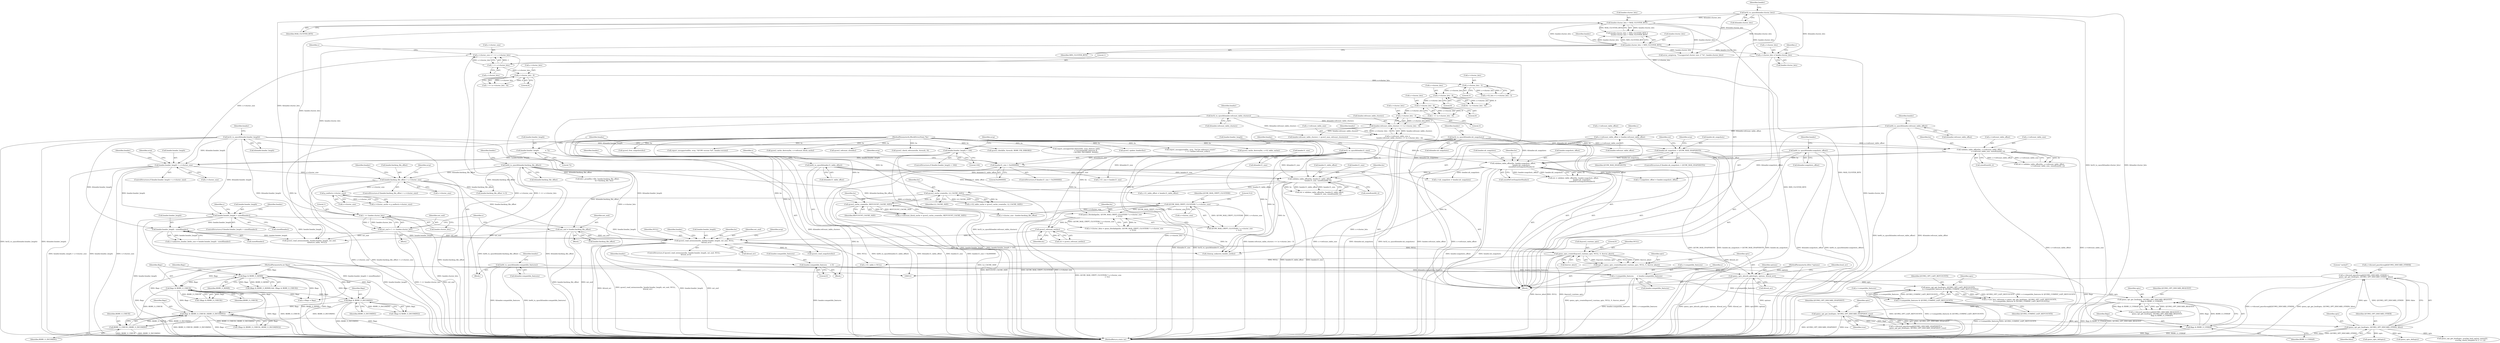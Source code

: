 digraph "1_qemu_6a83f8b5bec6f59e56cc49bd49e4c3f8f805d56f_0@array" {
"1001307" [label="(Call,s->discard_passthrough[QCOW2_DISCARD_OTHER] =\n        qemu_opt_get_bool(opts, QCOW2_OPT_DISCARD_OTHER, false))"];
"1001313" [label="(Call,qemu_opt_get_bool(opts, QCOW2_OPT_DISCARD_OTHER, false))"];
"1001303" [label="(Call,qemu_opt_get_bool(opts, QCOW2_OPT_DISCARD_SNAPSHOT, true))"];
"1001291" [label="(Call,qemu_opt_get_bool(opts, QCOW2_OPT_DISCARD_REQUEST,\n                          flags & BDRV_O_UNMAP))"];
"1001263" [label="(Call,qemu_opt_get_bool(opts, QCOW2_OPT_LAZY_REFCOUNTS,\n        (s->compatible_features & QCOW2_COMPAT_LAZY_REFCOUNTS)))"];
"1001243" [label="(Call,qemu_opts_absorb_qdict(opts, options, &local_err))"];
"1001234" [label="(Call,opts = qemu_opts_create(&qcow2_runtime_opts, NULL, 0, &error_abort))"];
"1001236" [label="(Call,qemu_opts_create(&qcow2_runtime_opts, NULL, 0, &error_abort))"];
"1001043" [label="(Call,qcow2_read_extensions(bs, header.header_length, ext_end, NULL,\n        &local_err))"];
"1001019" [label="(Call,qcow2_refcount_init(bs))"];
"1000997" [label="(Call,qemu_blockalign(bs, QCOW_MAX_CRYPT_CLUSTERS * s->cluster_size\n                                  + 512))"];
"1000982" [label="(Call,qcow2_cache_create(bs, REFCOUNT_CACHE_SIZE))"];
"1000975" [label="(Call,qcow2_cache_create(bs, L2_CACHE_SIZE))"];
"1000877" [label="(Call,validate_table_offset(bs, header.l1_table_offset,\n                                header.l1_size, sizeof(uint64_t)))"];
"1000787" [label="(Call,validate_table_offset(bs, header.snapshots_offset,\n                                header.nb_snapshots,\n                                sizeof(QCowSnapshotHeader)))"];
"1000751" [label="(Call,validate_table_offset(bs, s->refcount_table_offset,\n                                s->refcount_table_size, sizeof(uint64_t)))"];
"1000122" [label="(MethodParameterIn,BlockDriverState *bs)"];
"1000713" [label="(Call,s->refcount_table_offset = header.refcount_table_offset)"];
"1000219" [label="(Call,be64_to_cpus(&header.refcount_table_offset))"];
"1000720" [label="(Call,s->refcount_table_size =\n        header.refcount_table_clusters << (s->cluster_bits - 3))"];
"1000724" [label="(Call,header.refcount_table_clusters << (s->cluster_bits - 3))"];
"1000224" [label="(Call,be32_to_cpus(&header.refcount_table_clusters))"];
"1000728" [label="(Call,s->cluster_bits - 3)"];
"1000705" [label="(Call,s->cluster_bits - 8)"];
"1000693" [label="(Call,s->cluster_bits - 8)"];
"1000664" [label="(Call,s->cluster_bits - 3)"];
"1000332" [label="(Call,s->cluster_bits - 9)"];
"1000321" [label="(Call,1 << s->cluster_bits)"];
"1000310" [label="(Call,s->cluster_bits = header.cluster_bits)"];
"1000293" [label="(Call,header.cluster_bits > MAX_CLUSTER_BITS)"];
"1000199" [label="(Call,be32_to_cpus(&header.cluster_bits))"];
"1000288" [label="(Call,header.cluster_bits < MIN_CLUSTER_BITS)"];
"1000229" [label="(Call,be64_to_cpus(&header.snapshots_offset))"];
"1000234" [label="(Call,be32_to_cpus(&header.nb_snapshots))"];
"1000771" [label="(Call,header.nb_snapshots > QCOW_MAX_SNAPSHOTS)"];
"1000209" [label="(Call,be64_to_cpus(&header.l1_table_offset))"];
"1000214" [label="(Call,be32_to_cpus(&header.l1_size))"];
"1000807" [label="(Call,header.l1_size > 0x2000000)"];
"1001000" [label="(Call,QCOW_MAX_CRYPT_CLUSTERS * s->cluster_size)"];
"1000989" [label="(Call,g_malloc(s->cluster_size))"];
"1000480" [label="(Call,header.backing_file_offset > s->cluster_size)"];
"1000184" [label="(Call,be64_to_cpus(&header.backing_file_offset))"];
"1000412" [label="(Call,header.header_length > s->cluster_size)"];
"1000364" [label="(Call,header.header_length            = 72)"];
"1000397" [label="(Call,header.header_length < 104)"];
"1000391" [label="(Call,be32_to_cpus(&header.header_length))"];
"1000317" [label="(Call,s->cluster_size = 1 << s->cluster_bits)"];
"1000440" [label="(Call,header.header_length - sizeof(header))"];
"1000429" [label="(Call,header.header_length > sizeof(header))"];
"1000508" [label="(Call,ext_end = 1 << header.cluster_bits)"];
"1000510" [label="(Call,1 << header.cluster_bits)"];
"1000501" [label="(Call,ext_end = header.backing_file_offset)"];
"1000123" [label="(MethodParameterIn,QDict *options)"];
"1001266" [label="(Call,s->compatible_features & QCOW2_COMPAT_LAZY_REFCOUNTS)"];
"1000522" [label="(Call,s->compatible_features      = header.compatible_features)"];
"1000376" [label="(Call,be64_to_cpus(&header.compatible_features))"];
"1000349" [label="(Call,header.compatible_features      = 0)"];
"1001294" [label="(Call,flags & BDRV_O_UNMAP)"];
"1001197" [label="(Call,flags & (BDRV_O_CHECK | BDRV_O_INCOMING))"];
"1001162" [label="(Call,flags & BDRV_O_INCOMING)"];
"1000124" [label="(MethodParameterIn,int flags)"];
"1000585" [label="(Call,flags & BDRV_O_CHECK)"];
"1000581" [label="(Call,flags & BDRV_O_RDWR)"];
"1001199" [label="(Call,BDRV_O_CHECK | BDRV_O_INCOMING)"];
"1000697" [label="(Literal,8)"];
"1001017" [label="(Call,ret = qcow2_refcount_init(bs))"];
"1000219" [label="(Call,be64_to_cpus(&header.refcount_table_offset))"];
"1001237" [label="(Call,&qcow2_runtime_opts)"];
"1001054" [label="(Identifier,errp)"];
"1000501" [label="(Call,ext_end = header.backing_file_offset)"];
"1001005" [label="(Literal,512)"];
"1001363" [label="(Call,qemu_opts_del(opts))"];
"1001263" [label="(Call,qemu_opt_get_bool(opts, QCOW2_OPT_LAZY_REFCOUNTS,\n        (s->compatible_features & QCOW2_COMPAT_LAZY_REFCOUNTS)))"];
"1001292" [label="(Identifier,opts)"];
"1000604" [label="(Call,report_unsupported(bs, errp, \"%d bit reference counts\",\n                           1 << header.refcount_order))"];
"1000392" [label="(Call,&header.header_length)"];
"1000384" [label="(Identifier,header)"];
"1000484" [label="(Call,s->cluster_size)"];
"1000482" [label="(Identifier,header)"];
"1001197" [label="(Call,flags & (BDRV_O_CHECK | BDRV_O_INCOMING))"];
"1001201" [label="(Identifier,BDRV_O_INCOMING)"];
"1000498" [label="(Identifier,header)"];
"1000199" [label="(Call,be32_to_cpus(&header.cluster_bits))"];
"1000232" [label="(Identifier,header)"];
"1000725" [label="(Call,header.refcount_table_clusters)"];
"1000297" [label="(Identifier,MAX_CLUSTER_BITS)"];
"1001438" [label="(Call,cleanup_unknown_header_ext(bs))"];
"1000772" [label="(Call,header.nb_snapshots)"];
"1000192" [label="(Identifier,header)"];
"1000584" [label="(Call,!(flags & BDRV_O_CHECK))"];
"1000229" [label="(Call,be64_to_cpus(&header.snapshots_offset))"];
"1001291" [label="(Call,qemu_opt_get_bool(opts, QCOW2_OPT_DISCARD_REQUEST,\n                          flags & BDRV_O_UNMAP))"];
"1001458" [label="(Call,qcow2_cache_destroy(bs, s->l2_table_cache))"];
"1000691" [label="(Call,62 - (s->cluster_bits - 8))"];
"1000292" [label="(Identifier,MIN_CLUSTER_BITS)"];
"1000377" [label="(Call,&header.compatible_features)"];
"1000875" [label="(Call,ret = validate_table_offset(bs, header.l1_table_offset,\n                                header.l1_size, sizeof(uint64_t)))"];
"1001050" [label="(Call,&local_err)"];
"1000717" [label="(Call,header.refcount_table_offset)"];
"1001240" [label="(Literal,0)"];
"1000795" [label="(Call,sizeof(QCowSnapshotHeader))"];
"1000441" [label="(Call,header.header_length)"];
"1000391" [label="(Call,be32_to_cpus(&header.header_length))"];
"1001270" [label="(Identifier,QCOW2_COMPAT_LAZY_REFCOUNTS)"];
"1000440" [label="(Call,header.header_length - sizeof(header))"];
"1000396" [label="(ControlStructure,if (header.header_length < 104))"];
"1000398" [label="(Call,header.header_length)"];
"1000230" [label="(Call,&header.snapshots_offset)"];
"1000882" [label="(Call,header.l1_size)"];
"1001049" [label="(Identifier,NULL)"];
"1001440" [label="(Call,qcow2_free_snapshots(bs))"];
"1000222" [label="(Identifier,header)"];
"1000349" [label="(Call,header.compatible_features      = 0)"];
"1001235" [label="(Identifier,opts)"];
"1000587" [label="(Identifier,BDRV_O_CHECK)"];
"1000582" [label="(Identifier,flags)"];
"1000756" [label="(Call,s->refcount_table_size)"];
"1001483" [label="(MethodReturn,static int)"];
"1000512" [label="(Call,header.cluster_bits)"];
"1000438" [label="(Identifier,s)"];
"1000789" [label="(Call,header.snapshots_offset)"];
"1000508" [label="(Call,ext_end = 1 << header.cluster_bits)"];
"1000771" [label="(Call,header.nb_snapshots > QCOW_MAX_SNAPSHOTS)"];
"1000479" [label="(ControlStructure,if (header.backing_file_offset > s->cluster_size))"];
"1000436" [label="(Call,s->unknown_header_fields_size = header.header_length - sizeof(header))"];
"1000356" [label="(Identifier,header)"];
"1000982" [label="(Call,qcow2_cache_create(bs, REFCOUNT_CACHE_SIZE))"];
"1001012" [label="(Call,s->flags = flags)"];
"1001196" [label="(Call,!(flags & (BDRV_O_CHECK | BDRV_O_INCOMING)))"];
"1000580" [label="(Call,(flags & BDRV_O_RDWR) && !(flags & BDRV_O_CHECK))"];
"1000123" [label="(MethodParameterIn,QDict *options)"];
"1000293" [label="(Call,header.cluster_bits > MAX_CLUSTER_BITS)"];
"1000522" [label="(Call,s->compatible_features      = header.compatible_features)"];
"1000734" [label="(Call,header.refcount_table_clusters > qcow2_max_refcount_clusters(s))"];
"1000806" [label="(ControlStructure,if (header.l1_size > 0x2000000))"];
"1000185" [label="(Call,&header.backing_file_offset)"];
"1000531" [label="(Identifier,s)"];
"1001308" [label="(Call,s->discard_passthrough[QCOW2_DISCARD_OTHER])"];
"1000430" [label="(Call,header.header_length)"];
"1000759" [label="(Call,sizeof(uint64_t))"];
"1000736" [label="(Identifier,header)"];
"1000288" [label="(Call,header.cluster_bits < MIN_CLUSTER_BITS)"];
"1000693" [label="(Call,s->cluster_bits - 8)"];
"1000732" [label="(Literal,3)"];
"1000814" [label="(Identifier,errp)"];
"1001264" [label="(Identifier,opts)"];
"1000294" [label="(Call,header.cluster_bits)"];
"1001163" [label="(Identifier,flags)"];
"1001244" [label="(Identifier,opts)"];
"1000328" [label="(Identifier,s)"];
"1000978" [label="(Call,s->refcount_block_cache = qcow2_cache_create(bs, REFCOUNT_CACHE_SIZE))"];
"1000376" [label="(Call,be64_to_cpus(&header.compatible_features))"];
"1000811" [label="(Literal,0x2000000)"];
"1000660" [label="(Call,s->l2_bits = s->cluster_bits - 3)"];
"1001019" [label="(Call,qcow2_refcount_init(bs))"];
"1000299" [label="(Call,error_setg(errp, \"Unsupported cluster size: 2^%i\", header.cluster_bits))"];
"1001000" [label="(Call,QCOW_MAX_CRYPT_CLUSTERS * s->cluster_size)"];
"1000364" [label="(Call,header.header_length            = 72)"];
"1000714" [label="(Call,s->refcount_table_offset)"];
"1000709" [label="(Literal,8)"];
"1000318" [label="(Call,s->cluster_size)"];
"1000971" [label="(Call,s->l2_table_cache = qcow2_cache_create(bs, L2_CACHE_SIZE))"];
"1000412" [label="(Call,header.header_length > s->cluster_size)"];
"1000368" [label="(Literal,72)"];
"1000510" [label="(Call,1 << header.cluster_bits)"];
"1001243" [label="(Call,qemu_opts_absorb_qdict(opts, options, &local_err))"];
"1000323" [label="(Call,s->cluster_bits)"];
"1000523" [label="(Call,s->compatible_features)"];
"1000503" [label="(Call,header.backing_file_offset)"];
"1000350" [label="(Call,header.compatible_features)"];
"1001064" [label="(Identifier,header)"];
"1000184" [label="(Call,be64_to_cpus(&header.backing_file_offset))"];
"1000722" [label="(Identifier,s)"];
"1000878" [label="(Identifier,bs)"];
"1000411" [label="(ControlStructure,if (header.header_length > s->cluster_size))"];
"1001295" [label="(Identifier,flags)"];
"1000752" [label="(Identifier,bs)"];
"1001307" [label="(Call,s->discard_passthrough[QCOW2_DISCARD_OTHER] =\n        qemu_opt_get_bool(opts, QCOW2_OPT_DISCARD_OTHER, false))"];
"1000399" [label="(Identifier,header)"];
"1000343" [label="(Block,)"];
"1000826" [label="(Call,s->l1_size = header.l1_size)"];
"1000287" [label="(Call,header.cluster_bits < MIN_CLUSTER_BITS ||\n        header.cluster_bits > MAX_CLUSTER_BITS)"];
"1000126" [label="(Block,)"];
"1001401" [label="(Call,qemu_opts_del(opts))"];
"1000770" [label="(ControlStructure,if (header.nb_snapshots > QCOW_MAX_SNAPSHOTS))"];
"1001132" [label="(Call,s->nb_snapshots = header.nb_snapshots)"];
"1000526" [label="(Call,header.compatible_features)"];
"1000207" [label="(Identifier,header)"];
"1000332" [label="(Call,s->cluster_bits - 9)"];
"1000235" [label="(Call,&header.nb_snapshots)"];
"1000237" [label="(Identifier,header)"];
"1000267" [label="(Call,report_unsupported(bs, errp, \"QCOW version %d\", header.version))"];
"1001246" [label="(Call,&local_err)"];
"1001306" [label="(Identifier,true)"];
"1000989" [label="(Call,g_malloc(s->cluster_size))"];
"1000975" [label="(Call,qcow2_cache_create(bs, L2_CACHE_SIZE))"];
"1000333" [label="(Call,s->cluster_bits)"];
"1001045" [label="(Call,header.header_length)"];
"1001468" [label="(Call,qcow2_cache_destroy(bs, s->refcount_block_cache))"];
"1000421" [label="(Identifier,errp)"];
"1001198" [label="(Identifier,flags)"];
"1001303" [label="(Call,qemu_opt_get_bool(opts, QCOW2_OPT_DISCARD_SNAPSHOT, true))"];
"1001265" [label="(Identifier,QCOW2_OPT_LAZY_REFCOUNTS)"];
"1001317" [label="(Literal,\"cached\")"];
"1001249" [label="(Identifier,local_err)"];
"1001239" [label="(Identifier,NULL)"];
"1001442" [label="(Call,qcow2_refcount_close(bs))"];
"1000224" [label="(Call,be32_to_cpus(&header.refcount_table_clusters))"];
"1000217" [label="(Identifier,header)"];
"1001426" [label="(Call,qcow2_check_refcounts(bs, &result, 0))"];
"1000401" [label="(Literal,104)"];
"1000507" [label="(Block,)"];
"1001199" [label="(Call,BDRV_O_CHECK | BDRV_O_INCOMING)"];
"1000792" [label="(Call,header.nb_snapshots)"];
"1000999" [label="(Call,QCOW_MAX_CRYPT_CLUSTERS * s->cluster_size\n                                  + 512)"];
"1000295" [label="(Identifier,header)"];
"1000370" [label="(Block,)"];
"1000225" [label="(Call,&header.refcount_table_clusters)"];
"1001297" [label="(Call,s->discard_passthrough[QCOW2_DISCARD_SNAPSHOT] =\n        qemu_opt_get_bool(opts, QCOW2_OPT_DISCARD_SNAPSHOT, true))"];
"1000311" [label="(Call,s->cluster_bits)"];
"1000215" [label="(Call,&header.l1_size)"];
"1000753" [label="(Call,s->refcount_table_offset)"];
"1001001" [label="(Identifier,QCOW_MAX_CRYPT_CLUSTERS)"];
"1000481" [label="(Call,header.backing_file_offset)"];
"1000413" [label="(Call,header.header_length)"];
"1000317" [label="(Call,s->cluster_size = 1 << s->cluster_bits)"];
"1001043" [label="(Call,qcow2_read_extensions(bs, header.header_length, ext_end, NULL,\n        &local_err))"];
"1000122" [label="(MethodParameterIn,BlockDriverState *bs)"];
"1001266" [label="(Call,s->compatible_features & QCOW2_COMPAT_LAZY_REFCOUNTS)"];
"1000786" [label="(Identifier,ret)"];
"1000808" [label="(Call,header.l1_size)"];
"1001296" [label="(Identifier,BDRV_O_UNMAP)"];
"1001044" [label="(Identifier,bs)"];
"1000209" [label="(Call,be64_to_cpus(&header.l1_table_offset))"];
"1000668" [label="(Literal,3)"];
"1000828" [label="(Identifier,s)"];
"1000480" [label="(Call,header.backing_file_offset > s->cluster_size)"];
"1000200" [label="(Call,&header.cluster_bits)"];
"1000713" [label="(Call,s->refcount_table_offset = header.refcount_table_offset)"];
"1000314" [label="(Call,header.cluster_bits)"];
"1001200" [label="(Identifier,BDRV_O_CHECK)"];
"1000330" [label="(Call,1 << (s->cluster_bits - 9))"];
"1001042" [label="(ControlStructure,if (qcow2_read_extensions(bs, header.header_length, ext_end, NULL,\n        &local_err)))"];
"1000729" [label="(Call,s->cluster_bits)"];
"1000322" [label="(Literal,1)"];
"1000585" [label="(Call,flags & BDRV_O_CHECK)"];
"1001313" [label="(Call,qemu_opt_get_bool(opts, QCOW2_OPT_DISCARD_OTHER, false))"];
"1001141" [label="(Call,qcow2_read_snapshots(bs))"];
"1001259" [label="(Call,s->use_lazy_refcounts = qemu_opt_get_bool(opts, QCOW2_OPT_LAZY_REFCOUNTS,\n        (s->compatible_features & QCOW2_COMPAT_LAZY_REFCOUNTS)))"];
"1000547" [label="(Call,qcow2_read_extensions(bs, header.header_length, ext_end,\n                              &feature_table, NULL))"];
"1000583" [label="(Identifier,BDRV_O_RDWR)"];
"1000310" [label="(Call,s->cluster_bits = header.cluster_bits)"];
"1000807" [label="(Call,header.l1_size > 0x2000000)"];
"1000429" [label="(Call,header.header_length > sizeof(header))"];
"1000778" [label="(Identifier,errp)"];
"1000775" [label="(Identifier,QCOW_MAX_SNAPSHOTS)"];
"1000983" [label="(Identifier,bs)"];
"1001314" [label="(Identifier,opts)"];
"1001293" [label="(Identifier,QCOW2_OPT_DISCARD_REQUEST)"];
"1000220" [label="(Call,&header.refcount_table_offset)"];
"1000896" [label="(Call,s->l1_table_offset = header.l1_table_offset)"];
"1001218" [label="(Call,qcow2_check(bs, &result, BDRV_FIX_ERRORS))"];
"1001390" [label="(Call,qemu_opt_get_bool(opts, overlap_bool_option_names[i],\n                              overlap_check_template & (1 << i)))"];
"1001294" [label="(Call,flags & BDRV_O_UNMAP)"];
"1001002" [label="(Call,s->cluster_size)"];
"1001164" [label="(Identifier,BDRV_O_INCOMING)"];
"1001236" [label="(Call,qemu_opts_create(&qcow2_runtime_opts, NULL, 0, &error_abort))"];
"1000581" [label="(Call,flags & BDRV_O_RDWR)"];
"1000728" [label="(Call,s->cluster_bits - 3)"];
"1000977" [label="(Identifier,L2_CACHE_SIZE)"];
"1000431" [label="(Identifier,header)"];
"1001245" [label="(Identifier,options)"];
"1000586" [label="(Identifier,flags)"];
"1001315" [label="(Identifier,QCOW2_OPT_DISCARD_OTHER)"];
"1000665" [label="(Call,s->cluster_bits)"];
"1000509" [label="(Identifier,ext_end)"];
"1000234" [label="(Call,be32_to_cpus(&header.nb_snapshots))"];
"1000124" [label="(MethodParameterIn,int flags)"];
"1001234" [label="(Call,opts = qemu_opts_create(&qcow2_runtime_opts, NULL, 0, &error_abort))"];
"1000877" [label="(Call,validate_table_offset(bs, header.l1_table_offset,\n                                header.l1_size, sizeof(uint64_t)))"];
"1000705" [label="(Call,s->cluster_bits - 8)"];
"1001096" [label="(Call,bdrv_pread(bs->file, header.backing_file_offset,\n                         bs->backing_file, len))"];
"1000397" [label="(Call,header.header_length < 104)"];
"1000976" [label="(Identifier,bs)"];
"1001125" [label="(Call,s->snapshots_offset = header.snapshots_offset)"];
"1000749" [label="(Call,ret = validate_table_offset(bs, s->refcount_table_offset,\n                                s->refcount_table_size, sizeof(uint64_t)))"];
"1000706" [label="(Call,s->cluster_bits)"];
"1000433" [label="(Call,sizeof(header))"];
"1000365" [label="(Call,header.header_length)"];
"1000984" [label="(Identifier,REFCOUNT_CACHE_SIZE)"];
"1000785" [label="(Call,ret = validate_table_offset(bs, header.snapshots_offset,\n                                header.nb_snapshots,\n                                sizeof(QCowSnapshotHeader)))"];
"1000720" [label="(Call,s->refcount_table_size =\n        header.refcount_table_clusters << (s->cluster_bits - 3))"];
"1001161" [label="(Call,!(flags & BDRV_O_INCOMING))"];
"1001304" [label="(Identifier,opts)"];
"1000416" [label="(Call,s->cluster_size)"];
"1000500" [label="(Block,)"];
"1001448" [label="(Call,s->l1_table = NULL)"];
"1000214" [label="(Call,be32_to_cpus(&header.l1_size))"];
"1000751" [label="(Call,validate_table_offset(bs, s->refcount_table_offset,\n                                s->refcount_table_size, sizeof(uint64_t)))"];
"1000724" [label="(Call,header.refcount_table_clusters << (s->cluster_bits - 3))"];
"1000664" [label="(Call,s->cluster_bits - 3)"];
"1000517" [label="(Identifier,s)"];
"1000990" [label="(Call,s->cluster_size)"];
"1000444" [label="(Call,sizeof(header))"];
"1000242" [label="(Identifier,header)"];
"1000556" [label="(Call,report_unsupported_feature(bs, errp, feature_table,\n                                   s->incompatible_features &\n                                   ~QCOW2_INCOMPAT_MASK))"];
"1000489" [label="(Identifier,errp)"];
"1000879" [label="(Call,header.l1_table_offset)"];
"1000788" [label="(Identifier,bs)"];
"1000511" [label="(Literal,1)"];
"1000502" [label="(Identifier,ext_end)"];
"1000210" [label="(Call,&header.l1_table_offset)"];
"1001176" [label="(Call,qcow2_update_header(bs))"];
"1000787" [label="(Call,validate_table_offset(bs, header.snapshots_offset,\n                                header.nb_snapshots,\n                                sizeof(QCowSnapshotHeader)))"];
"1000289" [label="(Call,header.cluster_bits)"];
"1000885" [label="(Call,sizeof(uint64_t))"];
"1000694" [label="(Call,s->cluster_bits)"];
"1000404" [label="(Identifier,errp)"];
"1000721" [label="(Call,s->refcount_table_size)"];
"1001020" [label="(Identifier,bs)"];
"1000428" [label="(ControlStructure,if (header.header_length > sizeof(header)))"];
"1001267" [label="(Call,s->compatible_features)"];
"1000227" [label="(Identifier,header)"];
"1001305" [label="(Identifier,QCOW2_OPT_DISCARD_SNAPSHOT)"];
"1000703" [label="(Call,1 << (s->cluster_bits - 8))"];
"1000985" [label="(Call,s->cluster_cache = g_malloc(s->cluster_size))"];
"1001062" [label="(Call,header.backing_file_offset != 0)"];
"1001162" [label="(Call,flags & BDRV_O_INCOMING)"];
"1001316" [label="(Identifier,false)"];
"1001285" [label="(Call,s->discard_passthrough[QCOW2_DISCARD_REQUEST] =\n        qemu_opt_get_bool(opts, QCOW2_OPT_DISCARD_REQUEST,\n                          flags & BDRV_O_UNMAP))"];
"1000321" [label="(Call,1 << s->cluster_bits)"];
"1000997" [label="(Call,qemu_blockalign(bs, QCOW_MAX_CRYPT_CLUSTERS * s->cluster_size\n                                  + 512))"];
"1000319" [label="(Identifier,s)"];
"1001048" [label="(Identifier,ext_end)"];
"1000414" [label="(Identifier,header)"];
"1000336" [label="(Literal,9)"];
"1000993" [label="(Call,s->cluster_data = qemu_blockalign(bs, QCOW_MAX_CRYPT_CLUSTERS * s->cluster_size\n                                  + 512))"];
"1000353" [label="(Literal,0)"];
"1000998" [label="(Identifier,bs)"];
"1001078" [label="(Call,s->cluster_size - header.backing_file_offset)"];
"1001241" [label="(Call,&error_abort)"];
"1001307" -> "1000126"  [label="AST: "];
"1001307" -> "1001313"  [label="CFG: "];
"1001308" -> "1001307"  [label="AST: "];
"1001313" -> "1001307"  [label="AST: "];
"1001317" -> "1001307"  [label="CFG: "];
"1001307" -> "1001483"  [label="DDG: qemu_opt_get_bool(opts, QCOW2_OPT_DISCARD_OTHER, false)"];
"1001307" -> "1001483"  [label="DDG: s->discard_passthrough[QCOW2_DISCARD_OTHER]"];
"1001313" -> "1001307"  [label="DDG: opts"];
"1001313" -> "1001307"  [label="DDG: QCOW2_OPT_DISCARD_OTHER"];
"1001313" -> "1001307"  [label="DDG: false"];
"1001313" -> "1001316"  [label="CFG: "];
"1001314" -> "1001313"  [label="AST: "];
"1001315" -> "1001313"  [label="AST: "];
"1001316" -> "1001313"  [label="AST: "];
"1001313" -> "1001483"  [label="DDG: false"];
"1001313" -> "1001483"  [label="DDG: QCOW2_OPT_DISCARD_OTHER"];
"1001303" -> "1001313"  [label="DDG: opts"];
"1001313" -> "1001363"  [label="DDG: opts"];
"1001313" -> "1001390"  [label="DDG: opts"];
"1001313" -> "1001401"  [label="DDG: opts"];
"1001303" -> "1001297"  [label="AST: "];
"1001303" -> "1001306"  [label="CFG: "];
"1001304" -> "1001303"  [label="AST: "];
"1001305" -> "1001303"  [label="AST: "];
"1001306" -> "1001303"  [label="AST: "];
"1001297" -> "1001303"  [label="CFG: "];
"1001303" -> "1001483"  [label="DDG: QCOW2_OPT_DISCARD_SNAPSHOT"];
"1001303" -> "1001483"  [label="DDG: true"];
"1001303" -> "1001297"  [label="DDG: opts"];
"1001303" -> "1001297"  [label="DDG: QCOW2_OPT_DISCARD_SNAPSHOT"];
"1001303" -> "1001297"  [label="DDG: true"];
"1001291" -> "1001303"  [label="DDG: opts"];
"1001291" -> "1001285"  [label="AST: "];
"1001291" -> "1001294"  [label="CFG: "];
"1001292" -> "1001291"  [label="AST: "];
"1001293" -> "1001291"  [label="AST: "];
"1001294" -> "1001291"  [label="AST: "];
"1001285" -> "1001291"  [label="CFG: "];
"1001291" -> "1001483"  [label="DDG: flags & BDRV_O_UNMAP"];
"1001291" -> "1001483"  [label="DDG: QCOW2_OPT_DISCARD_REQUEST"];
"1001291" -> "1001285"  [label="DDG: opts"];
"1001291" -> "1001285"  [label="DDG: QCOW2_OPT_DISCARD_REQUEST"];
"1001291" -> "1001285"  [label="DDG: flags & BDRV_O_UNMAP"];
"1001263" -> "1001291"  [label="DDG: opts"];
"1001294" -> "1001291"  [label="DDG: flags"];
"1001294" -> "1001291"  [label="DDG: BDRV_O_UNMAP"];
"1001263" -> "1001259"  [label="AST: "];
"1001263" -> "1001266"  [label="CFG: "];
"1001264" -> "1001263"  [label="AST: "];
"1001265" -> "1001263"  [label="AST: "];
"1001266" -> "1001263"  [label="AST: "];
"1001259" -> "1001263"  [label="CFG: "];
"1001263" -> "1001483"  [label="DDG: QCOW2_OPT_LAZY_REFCOUNTS"];
"1001263" -> "1001483"  [label="DDG: s->compatible_features & QCOW2_COMPAT_LAZY_REFCOUNTS"];
"1001263" -> "1001259"  [label="DDG: opts"];
"1001263" -> "1001259"  [label="DDG: QCOW2_OPT_LAZY_REFCOUNTS"];
"1001263" -> "1001259"  [label="DDG: s->compatible_features & QCOW2_COMPAT_LAZY_REFCOUNTS"];
"1001243" -> "1001263"  [label="DDG: opts"];
"1001266" -> "1001263"  [label="DDG: s->compatible_features"];
"1001266" -> "1001263"  [label="DDG: QCOW2_COMPAT_LAZY_REFCOUNTS"];
"1001243" -> "1000126"  [label="AST: "];
"1001243" -> "1001246"  [label="CFG: "];
"1001244" -> "1001243"  [label="AST: "];
"1001245" -> "1001243"  [label="AST: "];
"1001246" -> "1001243"  [label="AST: "];
"1001249" -> "1001243"  [label="CFG: "];
"1001243" -> "1001483"  [label="DDG: qemu_opts_absorb_qdict(opts, options, &local_err)"];
"1001243" -> "1001483"  [label="DDG: &local_err"];
"1001243" -> "1001483"  [label="DDG: opts"];
"1001243" -> "1001483"  [label="DDG: options"];
"1001234" -> "1001243"  [label="DDG: opts"];
"1000123" -> "1001243"  [label="DDG: options"];
"1001043" -> "1001243"  [label="DDG: &local_err"];
"1001234" -> "1000126"  [label="AST: "];
"1001234" -> "1001236"  [label="CFG: "];
"1001235" -> "1001234"  [label="AST: "];
"1001236" -> "1001234"  [label="AST: "];
"1001244" -> "1001234"  [label="CFG: "];
"1001234" -> "1001483"  [label="DDG: qemu_opts_create(&qcow2_runtime_opts, NULL, 0, &error_abort)"];
"1001236" -> "1001234"  [label="DDG: &qcow2_runtime_opts"];
"1001236" -> "1001234"  [label="DDG: NULL"];
"1001236" -> "1001234"  [label="DDG: 0"];
"1001236" -> "1001234"  [label="DDG: &error_abort"];
"1001236" -> "1001241"  [label="CFG: "];
"1001237" -> "1001236"  [label="AST: "];
"1001239" -> "1001236"  [label="AST: "];
"1001240" -> "1001236"  [label="AST: "];
"1001241" -> "1001236"  [label="AST: "];
"1001236" -> "1001483"  [label="DDG: NULL"];
"1001236" -> "1001483"  [label="DDG: &qcow2_runtime_opts"];
"1001236" -> "1001483"  [label="DDG: &error_abort"];
"1001043" -> "1001236"  [label="DDG: NULL"];
"1001236" -> "1001448"  [label="DDG: NULL"];
"1001043" -> "1001042"  [label="AST: "];
"1001043" -> "1001050"  [label="CFG: "];
"1001044" -> "1001043"  [label="AST: "];
"1001045" -> "1001043"  [label="AST: "];
"1001048" -> "1001043"  [label="AST: "];
"1001049" -> "1001043"  [label="AST: "];
"1001050" -> "1001043"  [label="AST: "];
"1001054" -> "1001043"  [label="CFG: "];
"1001064" -> "1001043"  [label="CFG: "];
"1001043" -> "1001483"  [label="DDG: header.header_length"];
"1001043" -> "1001483"  [label="DDG: ext_end"];
"1001043" -> "1001483"  [label="DDG: &local_err"];
"1001043" -> "1001483"  [label="DDG: qcow2_read_extensions(bs, header.header_length, ext_end, NULL,\n        &local_err)"];
"1001019" -> "1001043"  [label="DDG: bs"];
"1000122" -> "1001043"  [label="DDG: bs"];
"1000391" -> "1001043"  [label="DDG: &header.header_length"];
"1000440" -> "1001043"  [label="DDG: header.header_length"];
"1000429" -> "1001043"  [label="DDG: header.header_length"];
"1000508" -> "1001043"  [label="DDG: ext_end"];
"1000501" -> "1001043"  [label="DDG: ext_end"];
"1001043" -> "1001141"  [label="DDG: bs"];
"1001043" -> "1001438"  [label="DDG: bs"];
"1001043" -> "1001448"  [label="DDG: NULL"];
"1001019" -> "1001017"  [label="AST: "];
"1001019" -> "1001020"  [label="CFG: "];
"1001020" -> "1001019"  [label="AST: "];
"1001017" -> "1001019"  [label="CFG: "];
"1001019" -> "1001017"  [label="DDG: bs"];
"1000997" -> "1001019"  [label="DDG: bs"];
"1000122" -> "1001019"  [label="DDG: bs"];
"1001019" -> "1001438"  [label="DDG: bs"];
"1000997" -> "1000993"  [label="AST: "];
"1000997" -> "1000999"  [label="CFG: "];
"1000998" -> "1000997"  [label="AST: "];
"1000999" -> "1000997"  [label="AST: "];
"1000993" -> "1000997"  [label="CFG: "];
"1000997" -> "1001483"  [label="DDG: QCOW_MAX_CRYPT_CLUSTERS * s->cluster_size\n                                  + 512"];
"1000997" -> "1000993"  [label="DDG: bs"];
"1000997" -> "1000993"  [label="DDG: QCOW_MAX_CRYPT_CLUSTERS * s->cluster_size\n                                  + 512"];
"1000982" -> "1000997"  [label="DDG: bs"];
"1000122" -> "1000997"  [label="DDG: bs"];
"1001000" -> "1000997"  [label="DDG: QCOW_MAX_CRYPT_CLUSTERS"];
"1001000" -> "1000997"  [label="DDG: s->cluster_size"];
"1000982" -> "1000978"  [label="AST: "];
"1000982" -> "1000984"  [label="CFG: "];
"1000983" -> "1000982"  [label="AST: "];
"1000984" -> "1000982"  [label="AST: "];
"1000978" -> "1000982"  [label="CFG: "];
"1000982" -> "1001483"  [label="DDG: REFCOUNT_CACHE_SIZE"];
"1000982" -> "1000978"  [label="DDG: bs"];
"1000982" -> "1000978"  [label="DDG: REFCOUNT_CACHE_SIZE"];
"1000975" -> "1000982"  [label="DDG: bs"];
"1000122" -> "1000982"  [label="DDG: bs"];
"1000975" -> "1000971"  [label="AST: "];
"1000975" -> "1000977"  [label="CFG: "];
"1000976" -> "1000975"  [label="AST: "];
"1000977" -> "1000975"  [label="AST: "];
"1000971" -> "1000975"  [label="CFG: "];
"1000975" -> "1001483"  [label="DDG: L2_CACHE_SIZE"];
"1000975" -> "1000971"  [label="DDG: bs"];
"1000975" -> "1000971"  [label="DDG: L2_CACHE_SIZE"];
"1000877" -> "1000975"  [label="DDG: bs"];
"1000122" -> "1000975"  [label="DDG: bs"];
"1000877" -> "1000875"  [label="AST: "];
"1000877" -> "1000885"  [label="CFG: "];
"1000878" -> "1000877"  [label="AST: "];
"1000879" -> "1000877"  [label="AST: "];
"1000882" -> "1000877"  [label="AST: "];
"1000885" -> "1000877"  [label="AST: "];
"1000875" -> "1000877"  [label="CFG: "];
"1000877" -> "1001483"  [label="DDG: header.l1_size"];
"1000877" -> "1001483"  [label="DDG: header.l1_table_offset"];
"1000877" -> "1000875"  [label="DDG: bs"];
"1000877" -> "1000875"  [label="DDG: header.l1_table_offset"];
"1000877" -> "1000875"  [label="DDG: header.l1_size"];
"1000787" -> "1000877"  [label="DDG: bs"];
"1000122" -> "1000877"  [label="DDG: bs"];
"1000209" -> "1000877"  [label="DDG: &header.l1_table_offset"];
"1000214" -> "1000877"  [label="DDG: &header.l1_size"];
"1000807" -> "1000877"  [label="DDG: header.l1_size"];
"1000877" -> "1000896"  [label="DDG: header.l1_table_offset"];
"1000877" -> "1001438"  [label="DDG: bs"];
"1000787" -> "1000785"  [label="AST: "];
"1000787" -> "1000795"  [label="CFG: "];
"1000788" -> "1000787"  [label="AST: "];
"1000789" -> "1000787"  [label="AST: "];
"1000792" -> "1000787"  [label="AST: "];
"1000795" -> "1000787"  [label="AST: "];
"1000785" -> "1000787"  [label="CFG: "];
"1000787" -> "1001483"  [label="DDG: header.nb_snapshots"];
"1000787" -> "1001483"  [label="DDG: header.snapshots_offset"];
"1000787" -> "1000785"  [label="DDG: bs"];
"1000787" -> "1000785"  [label="DDG: header.snapshots_offset"];
"1000787" -> "1000785"  [label="DDG: header.nb_snapshots"];
"1000751" -> "1000787"  [label="DDG: bs"];
"1000122" -> "1000787"  [label="DDG: bs"];
"1000229" -> "1000787"  [label="DDG: &header.snapshots_offset"];
"1000234" -> "1000787"  [label="DDG: &header.nb_snapshots"];
"1000771" -> "1000787"  [label="DDG: header.nb_snapshots"];
"1000787" -> "1001125"  [label="DDG: header.snapshots_offset"];
"1000787" -> "1001132"  [label="DDG: header.nb_snapshots"];
"1000787" -> "1001438"  [label="DDG: bs"];
"1000751" -> "1000749"  [label="AST: "];
"1000751" -> "1000759"  [label="CFG: "];
"1000752" -> "1000751"  [label="AST: "];
"1000753" -> "1000751"  [label="AST: "];
"1000756" -> "1000751"  [label="AST: "];
"1000759" -> "1000751"  [label="AST: "];
"1000749" -> "1000751"  [label="CFG: "];
"1000751" -> "1001483"  [label="DDG: s->refcount_table_offset"];
"1000751" -> "1001483"  [label="DDG: s->refcount_table_size"];
"1000751" -> "1000749"  [label="DDG: bs"];
"1000751" -> "1000749"  [label="DDG: s->refcount_table_offset"];
"1000751" -> "1000749"  [label="DDG: s->refcount_table_size"];
"1000122" -> "1000751"  [label="DDG: bs"];
"1000713" -> "1000751"  [label="DDG: s->refcount_table_offset"];
"1000720" -> "1000751"  [label="DDG: s->refcount_table_size"];
"1000751" -> "1001438"  [label="DDG: bs"];
"1000122" -> "1000121"  [label="AST: "];
"1000122" -> "1001483"  [label="DDG: bs"];
"1000122" -> "1000267"  [label="DDG: bs"];
"1000122" -> "1000547"  [label="DDG: bs"];
"1000122" -> "1000556"  [label="DDG: bs"];
"1000122" -> "1000604"  [label="DDG: bs"];
"1000122" -> "1001141"  [label="DDG: bs"];
"1000122" -> "1001176"  [label="DDG: bs"];
"1000122" -> "1001218"  [label="DDG: bs"];
"1000122" -> "1001426"  [label="DDG: bs"];
"1000122" -> "1001438"  [label="DDG: bs"];
"1000122" -> "1001440"  [label="DDG: bs"];
"1000122" -> "1001442"  [label="DDG: bs"];
"1000122" -> "1001458"  [label="DDG: bs"];
"1000122" -> "1001468"  [label="DDG: bs"];
"1000713" -> "1000126"  [label="AST: "];
"1000713" -> "1000717"  [label="CFG: "];
"1000714" -> "1000713"  [label="AST: "];
"1000717" -> "1000713"  [label="AST: "];
"1000722" -> "1000713"  [label="CFG: "];
"1000713" -> "1001483"  [label="DDG: s->refcount_table_offset"];
"1000713" -> "1001483"  [label="DDG: header.refcount_table_offset"];
"1000219" -> "1000713"  [label="DDG: &header.refcount_table_offset"];
"1000219" -> "1000126"  [label="AST: "];
"1000219" -> "1000220"  [label="CFG: "];
"1000220" -> "1000219"  [label="AST: "];
"1000227" -> "1000219"  [label="CFG: "];
"1000219" -> "1001483"  [label="DDG: be64_to_cpus(&header.refcount_table_offset)"];
"1000219" -> "1001483"  [label="DDG: &header.refcount_table_offset"];
"1000720" -> "1000126"  [label="AST: "];
"1000720" -> "1000724"  [label="CFG: "];
"1000721" -> "1000720"  [label="AST: "];
"1000724" -> "1000720"  [label="AST: "];
"1000736" -> "1000720"  [label="CFG: "];
"1000720" -> "1001483"  [label="DDG: header.refcount_table_clusters << (s->cluster_bits - 3)"];
"1000720" -> "1001483"  [label="DDG: s->refcount_table_size"];
"1000724" -> "1000720"  [label="DDG: header.refcount_table_clusters"];
"1000724" -> "1000720"  [label="DDG: s->cluster_bits - 3"];
"1000724" -> "1000728"  [label="CFG: "];
"1000725" -> "1000724"  [label="AST: "];
"1000728" -> "1000724"  [label="AST: "];
"1000724" -> "1001483"  [label="DDG: s->cluster_bits - 3"];
"1000224" -> "1000724"  [label="DDG: &header.refcount_table_clusters"];
"1000728" -> "1000724"  [label="DDG: s->cluster_bits"];
"1000728" -> "1000724"  [label="DDG: 3"];
"1000724" -> "1000734"  [label="DDG: header.refcount_table_clusters"];
"1000224" -> "1000126"  [label="AST: "];
"1000224" -> "1000225"  [label="CFG: "];
"1000225" -> "1000224"  [label="AST: "];
"1000232" -> "1000224"  [label="CFG: "];
"1000224" -> "1001483"  [label="DDG: &header.refcount_table_clusters"];
"1000224" -> "1001483"  [label="DDG: be32_to_cpus(&header.refcount_table_clusters)"];
"1000224" -> "1000734"  [label="DDG: &header.refcount_table_clusters"];
"1000728" -> "1000732"  [label="CFG: "];
"1000729" -> "1000728"  [label="AST: "];
"1000732" -> "1000728"  [label="AST: "];
"1000728" -> "1001483"  [label="DDG: s->cluster_bits"];
"1000705" -> "1000728"  [label="DDG: s->cluster_bits"];
"1000705" -> "1000703"  [label="AST: "];
"1000705" -> "1000709"  [label="CFG: "];
"1000706" -> "1000705"  [label="AST: "];
"1000709" -> "1000705"  [label="AST: "];
"1000703" -> "1000705"  [label="CFG: "];
"1000705" -> "1000703"  [label="DDG: s->cluster_bits"];
"1000705" -> "1000703"  [label="DDG: 8"];
"1000693" -> "1000705"  [label="DDG: s->cluster_bits"];
"1000693" -> "1000691"  [label="AST: "];
"1000693" -> "1000697"  [label="CFG: "];
"1000694" -> "1000693"  [label="AST: "];
"1000697" -> "1000693"  [label="AST: "];
"1000691" -> "1000693"  [label="CFG: "];
"1000693" -> "1000691"  [label="DDG: s->cluster_bits"];
"1000693" -> "1000691"  [label="DDG: 8"];
"1000664" -> "1000693"  [label="DDG: s->cluster_bits"];
"1000664" -> "1000660"  [label="AST: "];
"1000664" -> "1000668"  [label="CFG: "];
"1000665" -> "1000664"  [label="AST: "];
"1000668" -> "1000664"  [label="AST: "];
"1000660" -> "1000664"  [label="CFG: "];
"1000664" -> "1000660"  [label="DDG: s->cluster_bits"];
"1000664" -> "1000660"  [label="DDG: 3"];
"1000332" -> "1000664"  [label="DDG: s->cluster_bits"];
"1000332" -> "1000330"  [label="AST: "];
"1000332" -> "1000336"  [label="CFG: "];
"1000333" -> "1000332"  [label="AST: "];
"1000336" -> "1000332"  [label="AST: "];
"1000330" -> "1000332"  [label="CFG: "];
"1000332" -> "1001483"  [label="DDG: s->cluster_bits"];
"1000332" -> "1000330"  [label="DDG: s->cluster_bits"];
"1000332" -> "1000330"  [label="DDG: 9"];
"1000321" -> "1000332"  [label="DDG: s->cluster_bits"];
"1000321" -> "1000317"  [label="AST: "];
"1000321" -> "1000323"  [label="CFG: "];
"1000322" -> "1000321"  [label="AST: "];
"1000323" -> "1000321"  [label="AST: "];
"1000317" -> "1000321"  [label="CFG: "];
"1000321" -> "1000317"  [label="DDG: 1"];
"1000321" -> "1000317"  [label="DDG: s->cluster_bits"];
"1000310" -> "1000321"  [label="DDG: s->cluster_bits"];
"1000310" -> "1000126"  [label="AST: "];
"1000310" -> "1000314"  [label="CFG: "];
"1000311" -> "1000310"  [label="AST: "];
"1000314" -> "1000310"  [label="AST: "];
"1000319" -> "1000310"  [label="CFG: "];
"1000310" -> "1001483"  [label="DDG: header.cluster_bits"];
"1000293" -> "1000310"  [label="DDG: header.cluster_bits"];
"1000199" -> "1000310"  [label="DDG: &header.cluster_bits"];
"1000288" -> "1000310"  [label="DDG: header.cluster_bits"];
"1000293" -> "1000287"  [label="AST: "];
"1000293" -> "1000297"  [label="CFG: "];
"1000294" -> "1000293"  [label="AST: "];
"1000297" -> "1000293"  [label="AST: "];
"1000287" -> "1000293"  [label="CFG: "];
"1000293" -> "1001483"  [label="DDG: MAX_CLUSTER_BITS"];
"1000293" -> "1000287"  [label="DDG: header.cluster_bits"];
"1000293" -> "1000287"  [label="DDG: MAX_CLUSTER_BITS"];
"1000199" -> "1000293"  [label="DDG: &header.cluster_bits"];
"1000288" -> "1000293"  [label="DDG: header.cluster_bits"];
"1000293" -> "1000299"  [label="DDG: header.cluster_bits"];
"1000293" -> "1000510"  [label="DDG: header.cluster_bits"];
"1000199" -> "1000126"  [label="AST: "];
"1000199" -> "1000200"  [label="CFG: "];
"1000200" -> "1000199"  [label="AST: "];
"1000207" -> "1000199"  [label="CFG: "];
"1000199" -> "1001483"  [label="DDG: &header.cluster_bits"];
"1000199" -> "1001483"  [label="DDG: be32_to_cpus(&header.cluster_bits)"];
"1000199" -> "1000288"  [label="DDG: &header.cluster_bits"];
"1000199" -> "1000299"  [label="DDG: &header.cluster_bits"];
"1000199" -> "1000510"  [label="DDG: &header.cluster_bits"];
"1000288" -> "1000287"  [label="AST: "];
"1000288" -> "1000292"  [label="CFG: "];
"1000289" -> "1000288"  [label="AST: "];
"1000292" -> "1000288"  [label="AST: "];
"1000295" -> "1000288"  [label="CFG: "];
"1000287" -> "1000288"  [label="CFG: "];
"1000288" -> "1001483"  [label="DDG: MIN_CLUSTER_BITS"];
"1000288" -> "1000287"  [label="DDG: header.cluster_bits"];
"1000288" -> "1000287"  [label="DDG: MIN_CLUSTER_BITS"];
"1000288" -> "1000299"  [label="DDG: header.cluster_bits"];
"1000288" -> "1000510"  [label="DDG: header.cluster_bits"];
"1000229" -> "1000126"  [label="AST: "];
"1000229" -> "1000230"  [label="CFG: "];
"1000230" -> "1000229"  [label="AST: "];
"1000237" -> "1000229"  [label="CFG: "];
"1000229" -> "1001483"  [label="DDG: be64_to_cpus(&header.snapshots_offset)"];
"1000229" -> "1001483"  [label="DDG: &header.snapshots_offset"];
"1000229" -> "1001125"  [label="DDG: &header.snapshots_offset"];
"1000234" -> "1000126"  [label="AST: "];
"1000234" -> "1000235"  [label="CFG: "];
"1000235" -> "1000234"  [label="AST: "];
"1000242" -> "1000234"  [label="CFG: "];
"1000234" -> "1001483"  [label="DDG: &header.nb_snapshots"];
"1000234" -> "1001483"  [label="DDG: be32_to_cpus(&header.nb_snapshots)"];
"1000234" -> "1000771"  [label="DDG: &header.nb_snapshots"];
"1000234" -> "1001132"  [label="DDG: &header.nb_snapshots"];
"1000771" -> "1000770"  [label="AST: "];
"1000771" -> "1000775"  [label="CFG: "];
"1000772" -> "1000771"  [label="AST: "];
"1000775" -> "1000771"  [label="AST: "];
"1000778" -> "1000771"  [label="CFG: "];
"1000786" -> "1000771"  [label="CFG: "];
"1000771" -> "1001483"  [label="DDG: header.nb_snapshots"];
"1000771" -> "1001483"  [label="DDG: QCOW_MAX_SNAPSHOTS"];
"1000771" -> "1001483"  [label="DDG: header.nb_snapshots > QCOW_MAX_SNAPSHOTS"];
"1000209" -> "1000126"  [label="AST: "];
"1000209" -> "1000210"  [label="CFG: "];
"1000210" -> "1000209"  [label="AST: "];
"1000217" -> "1000209"  [label="CFG: "];
"1000209" -> "1001483"  [label="DDG: be64_to_cpus(&header.l1_table_offset)"];
"1000209" -> "1001483"  [label="DDG: &header.l1_table_offset"];
"1000209" -> "1000896"  [label="DDG: &header.l1_table_offset"];
"1000214" -> "1000126"  [label="AST: "];
"1000214" -> "1000215"  [label="CFG: "];
"1000215" -> "1000214"  [label="AST: "];
"1000222" -> "1000214"  [label="CFG: "];
"1000214" -> "1001483"  [label="DDG: be32_to_cpus(&header.l1_size)"];
"1000214" -> "1001483"  [label="DDG: &header.l1_size"];
"1000214" -> "1000807"  [label="DDG: &header.l1_size"];
"1000214" -> "1000826"  [label="DDG: &header.l1_size"];
"1000807" -> "1000806"  [label="AST: "];
"1000807" -> "1000811"  [label="CFG: "];
"1000808" -> "1000807"  [label="AST: "];
"1000811" -> "1000807"  [label="AST: "];
"1000814" -> "1000807"  [label="CFG: "];
"1000828" -> "1000807"  [label="CFG: "];
"1000807" -> "1001483"  [label="DDG: header.l1_size > 0x2000000"];
"1000807" -> "1001483"  [label="DDG: header.l1_size"];
"1000807" -> "1000826"  [label="DDG: header.l1_size"];
"1001000" -> "1000999"  [label="AST: "];
"1001000" -> "1001002"  [label="CFG: "];
"1001001" -> "1001000"  [label="AST: "];
"1001002" -> "1001000"  [label="AST: "];
"1001005" -> "1001000"  [label="CFG: "];
"1001000" -> "1001483"  [label="DDG: QCOW_MAX_CRYPT_CLUSTERS"];
"1001000" -> "1001483"  [label="DDG: s->cluster_size"];
"1001000" -> "1000999"  [label="DDG: QCOW_MAX_CRYPT_CLUSTERS"];
"1001000" -> "1000999"  [label="DDG: s->cluster_size"];
"1000989" -> "1001000"  [label="DDG: s->cluster_size"];
"1001000" -> "1001078"  [label="DDG: s->cluster_size"];
"1000989" -> "1000985"  [label="AST: "];
"1000989" -> "1000990"  [label="CFG: "];
"1000990" -> "1000989"  [label="AST: "];
"1000985" -> "1000989"  [label="CFG: "];
"1000989" -> "1000985"  [label="DDG: s->cluster_size"];
"1000480" -> "1000989"  [label="DDG: s->cluster_size"];
"1000480" -> "1000479"  [label="AST: "];
"1000480" -> "1000484"  [label="CFG: "];
"1000481" -> "1000480"  [label="AST: "];
"1000484" -> "1000480"  [label="AST: "];
"1000489" -> "1000480"  [label="CFG: "];
"1000498" -> "1000480"  [label="CFG: "];
"1000480" -> "1001483"  [label="DDG: header.backing_file_offset > s->cluster_size"];
"1000480" -> "1001483"  [label="DDG: header.backing_file_offset"];
"1000480" -> "1001483"  [label="DDG: s->cluster_size"];
"1000184" -> "1000480"  [label="DDG: &header.backing_file_offset"];
"1000412" -> "1000480"  [label="DDG: s->cluster_size"];
"1000480" -> "1000501"  [label="DDG: header.backing_file_offset"];
"1000480" -> "1001062"  [label="DDG: header.backing_file_offset"];
"1000184" -> "1000126"  [label="AST: "];
"1000184" -> "1000185"  [label="CFG: "];
"1000185" -> "1000184"  [label="AST: "];
"1000192" -> "1000184"  [label="CFG: "];
"1000184" -> "1001483"  [label="DDG: &header.backing_file_offset"];
"1000184" -> "1001483"  [label="DDG: be64_to_cpus(&header.backing_file_offset)"];
"1000184" -> "1000501"  [label="DDG: &header.backing_file_offset"];
"1000184" -> "1001062"  [label="DDG: &header.backing_file_offset"];
"1000184" -> "1001078"  [label="DDG: &header.backing_file_offset"];
"1000184" -> "1001096"  [label="DDG: &header.backing_file_offset"];
"1000412" -> "1000411"  [label="AST: "];
"1000412" -> "1000416"  [label="CFG: "];
"1000413" -> "1000412"  [label="AST: "];
"1000416" -> "1000412"  [label="AST: "];
"1000421" -> "1000412"  [label="CFG: "];
"1000431" -> "1000412"  [label="CFG: "];
"1000412" -> "1001483"  [label="DDG: header.header_length > s->cluster_size"];
"1000412" -> "1001483"  [label="DDG: header.header_length"];
"1000412" -> "1001483"  [label="DDG: s->cluster_size"];
"1000364" -> "1000412"  [label="DDG: header.header_length"];
"1000397" -> "1000412"  [label="DDG: header.header_length"];
"1000391" -> "1000412"  [label="DDG: &header.header_length"];
"1000317" -> "1000412"  [label="DDG: s->cluster_size"];
"1000412" -> "1000429"  [label="DDG: header.header_length"];
"1000364" -> "1000343"  [label="AST: "];
"1000364" -> "1000368"  [label="CFG: "];
"1000365" -> "1000364"  [label="AST: "];
"1000368" -> "1000364"  [label="AST: "];
"1000414" -> "1000364"  [label="CFG: "];
"1000397" -> "1000396"  [label="AST: "];
"1000397" -> "1000401"  [label="CFG: "];
"1000398" -> "1000397"  [label="AST: "];
"1000401" -> "1000397"  [label="AST: "];
"1000404" -> "1000397"  [label="CFG: "];
"1000414" -> "1000397"  [label="CFG: "];
"1000397" -> "1001483"  [label="DDG: header.header_length < 104"];
"1000397" -> "1001483"  [label="DDG: header.header_length"];
"1000391" -> "1000397"  [label="DDG: &header.header_length"];
"1000391" -> "1000370"  [label="AST: "];
"1000391" -> "1000392"  [label="CFG: "];
"1000392" -> "1000391"  [label="AST: "];
"1000399" -> "1000391"  [label="CFG: "];
"1000391" -> "1001483"  [label="DDG: &header.header_length"];
"1000391" -> "1001483"  [label="DDG: be32_to_cpus(&header.header_length)"];
"1000391" -> "1000429"  [label="DDG: &header.header_length"];
"1000391" -> "1000440"  [label="DDG: &header.header_length"];
"1000391" -> "1000547"  [label="DDG: &header.header_length"];
"1000317" -> "1000126"  [label="AST: "];
"1000318" -> "1000317"  [label="AST: "];
"1000328" -> "1000317"  [label="CFG: "];
"1000317" -> "1001483"  [label="DDG: s->cluster_size"];
"1000317" -> "1001483"  [label="DDG: 1 << s->cluster_bits"];
"1000440" -> "1000436"  [label="AST: "];
"1000440" -> "1000444"  [label="CFG: "];
"1000441" -> "1000440"  [label="AST: "];
"1000444" -> "1000440"  [label="AST: "];
"1000436" -> "1000440"  [label="CFG: "];
"1000440" -> "1001483"  [label="DDG: header.header_length"];
"1000440" -> "1000436"  [label="DDG: header.header_length"];
"1000429" -> "1000440"  [label="DDG: header.header_length"];
"1000440" -> "1000547"  [label="DDG: header.header_length"];
"1000429" -> "1000428"  [label="AST: "];
"1000429" -> "1000433"  [label="CFG: "];
"1000430" -> "1000429"  [label="AST: "];
"1000433" -> "1000429"  [label="AST: "];
"1000438" -> "1000429"  [label="CFG: "];
"1000482" -> "1000429"  [label="CFG: "];
"1000429" -> "1001483"  [label="DDG: header.header_length"];
"1000429" -> "1001483"  [label="DDG: header.header_length > sizeof(header)"];
"1000429" -> "1000547"  [label="DDG: header.header_length"];
"1000508" -> "1000507"  [label="AST: "];
"1000508" -> "1000510"  [label="CFG: "];
"1000509" -> "1000508"  [label="AST: "];
"1000510" -> "1000508"  [label="AST: "];
"1000517" -> "1000508"  [label="CFG: "];
"1000508" -> "1001483"  [label="DDG: ext_end"];
"1000508" -> "1001483"  [label="DDG: 1 << header.cluster_bits"];
"1000510" -> "1000508"  [label="DDG: 1"];
"1000510" -> "1000508"  [label="DDG: header.cluster_bits"];
"1000508" -> "1000547"  [label="DDG: ext_end"];
"1000510" -> "1000512"  [label="CFG: "];
"1000511" -> "1000510"  [label="AST: "];
"1000512" -> "1000510"  [label="AST: "];
"1000510" -> "1001483"  [label="DDG: header.cluster_bits"];
"1000501" -> "1000500"  [label="AST: "];
"1000501" -> "1000503"  [label="CFG: "];
"1000502" -> "1000501"  [label="AST: "];
"1000503" -> "1000501"  [label="AST: "];
"1000517" -> "1000501"  [label="CFG: "];
"1000501" -> "1001483"  [label="DDG: header.backing_file_offset"];
"1000501" -> "1001483"  [label="DDG: ext_end"];
"1000501" -> "1000547"  [label="DDG: ext_end"];
"1000123" -> "1000121"  [label="AST: "];
"1000123" -> "1001483"  [label="DDG: options"];
"1001266" -> "1001270"  [label="CFG: "];
"1001267" -> "1001266"  [label="AST: "];
"1001270" -> "1001266"  [label="AST: "];
"1001266" -> "1001483"  [label="DDG: s->compatible_features"];
"1001266" -> "1001483"  [label="DDG: QCOW2_COMPAT_LAZY_REFCOUNTS"];
"1000522" -> "1001266"  [label="DDG: s->compatible_features"];
"1000522" -> "1000126"  [label="AST: "];
"1000522" -> "1000526"  [label="CFG: "];
"1000523" -> "1000522"  [label="AST: "];
"1000526" -> "1000522"  [label="AST: "];
"1000531" -> "1000522"  [label="CFG: "];
"1000522" -> "1001483"  [label="DDG: header.compatible_features"];
"1000522" -> "1001483"  [label="DDG: s->compatible_features"];
"1000376" -> "1000522"  [label="DDG: &header.compatible_features"];
"1000349" -> "1000522"  [label="DDG: header.compatible_features"];
"1000376" -> "1000370"  [label="AST: "];
"1000376" -> "1000377"  [label="CFG: "];
"1000377" -> "1000376"  [label="AST: "];
"1000384" -> "1000376"  [label="CFG: "];
"1000376" -> "1001483"  [label="DDG: be64_to_cpus(&header.compatible_features)"];
"1000376" -> "1001483"  [label="DDG: &header.compatible_features"];
"1000349" -> "1000343"  [label="AST: "];
"1000349" -> "1000353"  [label="CFG: "];
"1000350" -> "1000349"  [label="AST: "];
"1000353" -> "1000349"  [label="AST: "];
"1000356" -> "1000349"  [label="CFG: "];
"1000349" -> "1001483"  [label="DDG: header.compatible_features"];
"1001294" -> "1001296"  [label="CFG: "];
"1001295" -> "1001294"  [label="AST: "];
"1001296" -> "1001294"  [label="AST: "];
"1001294" -> "1001483"  [label="DDG: flags"];
"1001294" -> "1001483"  [label="DDG: BDRV_O_UNMAP"];
"1001197" -> "1001294"  [label="DDG: flags"];
"1000124" -> "1001294"  [label="DDG: flags"];
"1001197" -> "1001196"  [label="AST: "];
"1001197" -> "1001199"  [label="CFG: "];
"1001198" -> "1001197"  [label="AST: "];
"1001199" -> "1001197"  [label="AST: "];
"1001196" -> "1001197"  [label="CFG: "];
"1001197" -> "1001483"  [label="DDG: BDRV_O_CHECK | BDRV_O_INCOMING"];
"1001197" -> "1001483"  [label="DDG: flags"];
"1001197" -> "1001196"  [label="DDG: flags"];
"1001197" -> "1001196"  [label="DDG: BDRV_O_CHECK | BDRV_O_INCOMING"];
"1001162" -> "1001197"  [label="DDG: flags"];
"1000124" -> "1001197"  [label="DDG: flags"];
"1000585" -> "1001197"  [label="DDG: flags"];
"1000581" -> "1001197"  [label="DDG: flags"];
"1001199" -> "1001197"  [label="DDG: BDRV_O_CHECK"];
"1001199" -> "1001197"  [label="DDG: BDRV_O_INCOMING"];
"1001162" -> "1001161"  [label="AST: "];
"1001162" -> "1001164"  [label="CFG: "];
"1001163" -> "1001162"  [label="AST: "];
"1001164" -> "1001162"  [label="AST: "];
"1001161" -> "1001162"  [label="CFG: "];
"1001162" -> "1001483"  [label="DDG: flags"];
"1001162" -> "1001483"  [label="DDG: BDRV_O_INCOMING"];
"1001162" -> "1001161"  [label="DDG: flags"];
"1001162" -> "1001161"  [label="DDG: BDRV_O_INCOMING"];
"1000124" -> "1001162"  [label="DDG: flags"];
"1000585" -> "1001162"  [label="DDG: flags"];
"1000581" -> "1001162"  [label="DDG: flags"];
"1001162" -> "1001199"  [label="DDG: BDRV_O_INCOMING"];
"1000124" -> "1000121"  [label="AST: "];
"1000124" -> "1001483"  [label="DDG: flags"];
"1000124" -> "1000581"  [label="DDG: flags"];
"1000124" -> "1000585"  [label="DDG: flags"];
"1000124" -> "1001012"  [label="DDG: flags"];
"1000585" -> "1000584"  [label="AST: "];
"1000585" -> "1000587"  [label="CFG: "];
"1000586" -> "1000585"  [label="AST: "];
"1000587" -> "1000585"  [label="AST: "];
"1000584" -> "1000585"  [label="CFG: "];
"1000585" -> "1001483"  [label="DDG: flags"];
"1000585" -> "1001483"  [label="DDG: BDRV_O_CHECK"];
"1000585" -> "1000584"  [label="DDG: flags"];
"1000585" -> "1000584"  [label="DDG: BDRV_O_CHECK"];
"1000581" -> "1000585"  [label="DDG: flags"];
"1000585" -> "1001012"  [label="DDG: flags"];
"1000585" -> "1001199"  [label="DDG: BDRV_O_CHECK"];
"1000581" -> "1000580"  [label="AST: "];
"1000581" -> "1000583"  [label="CFG: "];
"1000582" -> "1000581"  [label="AST: "];
"1000583" -> "1000581"  [label="AST: "];
"1000586" -> "1000581"  [label="CFG: "];
"1000580" -> "1000581"  [label="CFG: "];
"1000581" -> "1001483"  [label="DDG: BDRV_O_RDWR"];
"1000581" -> "1001483"  [label="DDG: flags"];
"1000581" -> "1000580"  [label="DDG: flags"];
"1000581" -> "1000580"  [label="DDG: BDRV_O_RDWR"];
"1000581" -> "1001012"  [label="DDG: flags"];
"1001199" -> "1001201"  [label="CFG: "];
"1001200" -> "1001199"  [label="AST: "];
"1001201" -> "1001199"  [label="AST: "];
"1001199" -> "1001483"  [label="DDG: BDRV_O_CHECK"];
"1001199" -> "1001483"  [label="DDG: BDRV_O_INCOMING"];
}
